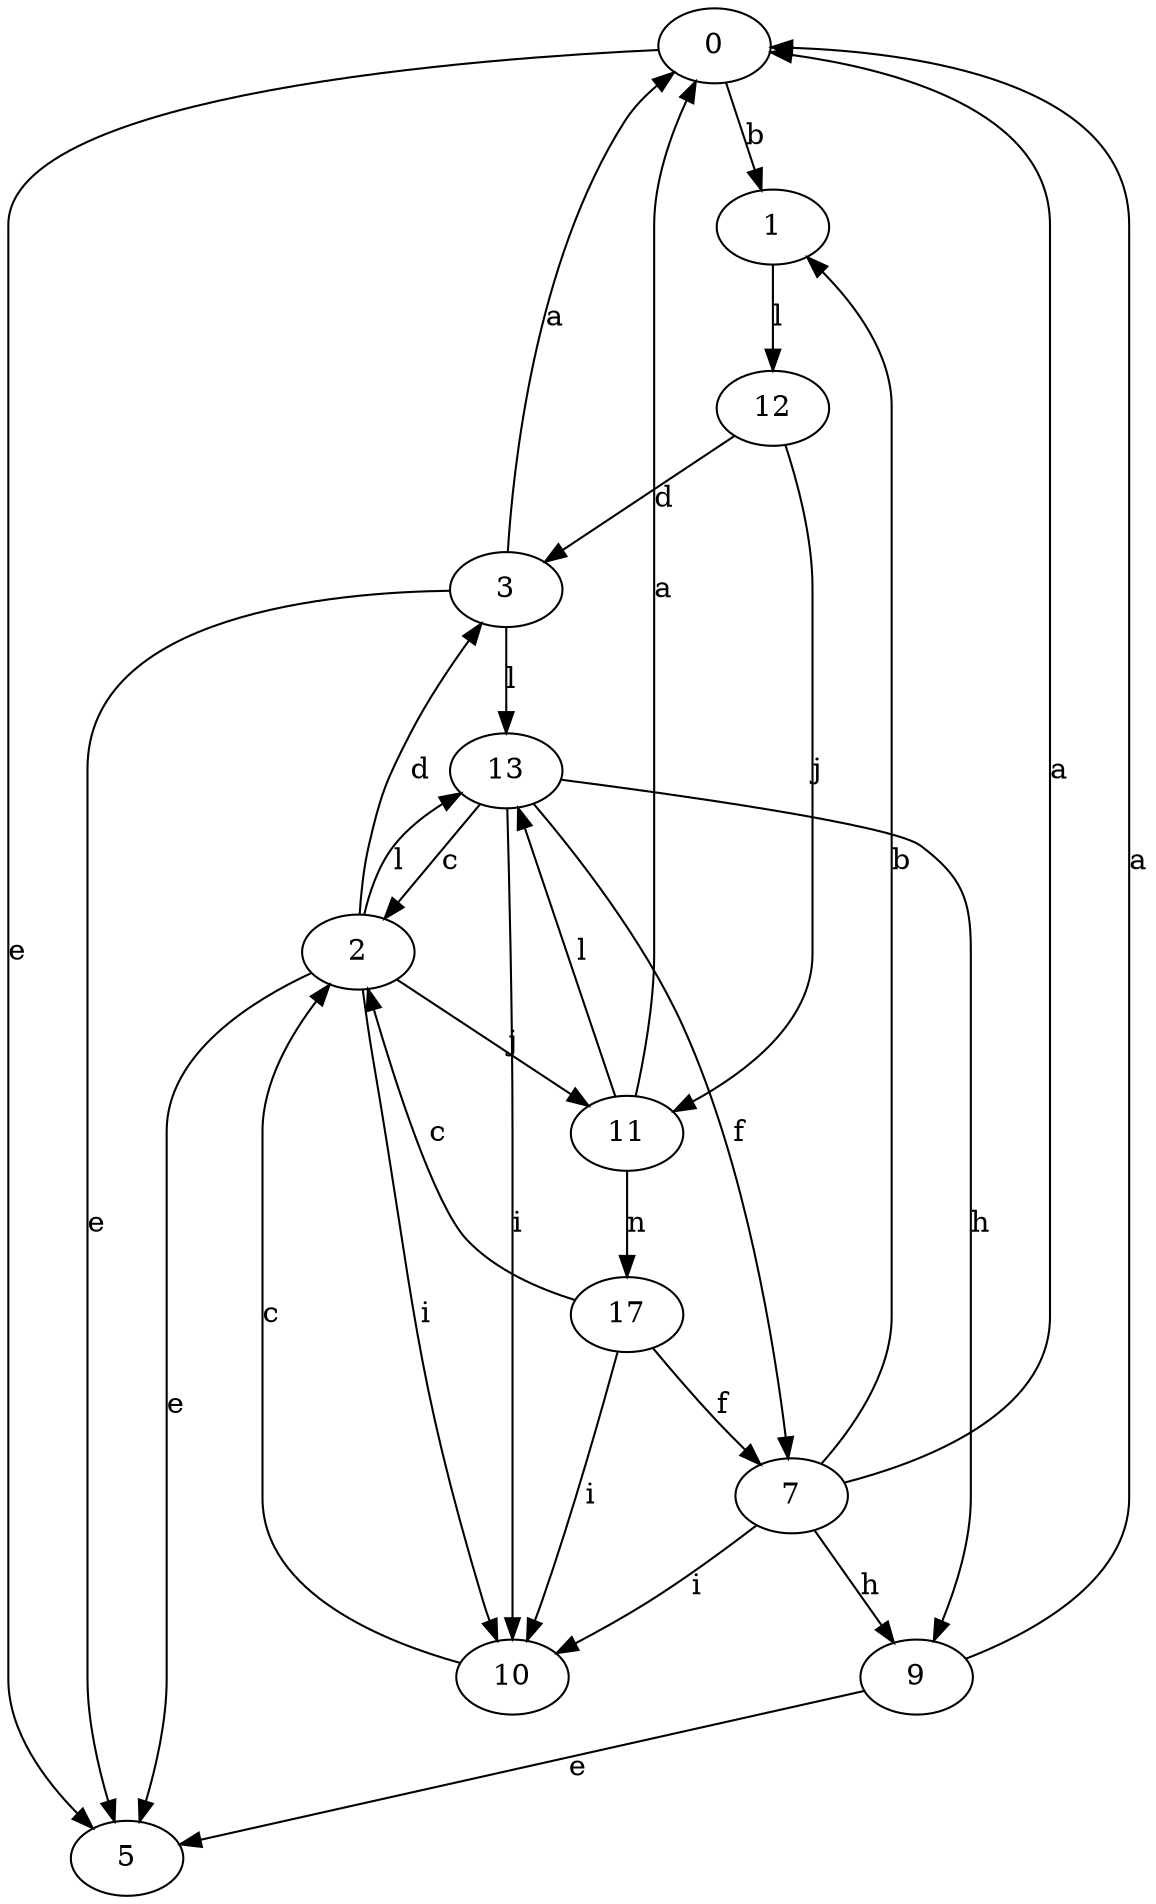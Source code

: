 strict digraph  {
0;
1;
2;
3;
5;
7;
9;
10;
11;
12;
13;
17;
0 -> 1  [label=b];
0 -> 5  [label=e];
1 -> 12  [label=l];
2 -> 3  [label=d];
2 -> 5  [label=e];
2 -> 10  [label=i];
2 -> 11  [label=j];
2 -> 13  [label=l];
3 -> 0  [label=a];
3 -> 5  [label=e];
3 -> 13  [label=l];
7 -> 0  [label=a];
7 -> 1  [label=b];
7 -> 9  [label=h];
7 -> 10  [label=i];
9 -> 0  [label=a];
9 -> 5  [label=e];
10 -> 2  [label=c];
11 -> 0  [label=a];
11 -> 13  [label=l];
11 -> 17  [label=n];
12 -> 3  [label=d];
12 -> 11  [label=j];
13 -> 2  [label=c];
13 -> 7  [label=f];
13 -> 9  [label=h];
13 -> 10  [label=i];
17 -> 2  [label=c];
17 -> 7  [label=f];
17 -> 10  [label=i];
}
